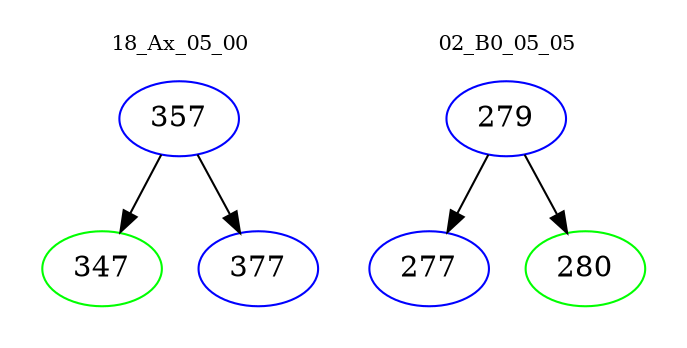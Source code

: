 digraph{
subgraph cluster_0 {
color = white
label = "18_Ax_05_00";
fontsize=10;
T0_357 [label="357", color="blue"]
T0_357 -> T0_347 [color="black"]
T0_347 [label="347", color="green"]
T0_357 -> T0_377 [color="black"]
T0_377 [label="377", color="blue"]
}
subgraph cluster_1 {
color = white
label = "02_B0_05_05";
fontsize=10;
T1_279 [label="279", color="blue"]
T1_279 -> T1_277 [color="black"]
T1_277 [label="277", color="blue"]
T1_279 -> T1_280 [color="black"]
T1_280 [label="280", color="green"]
}
}
